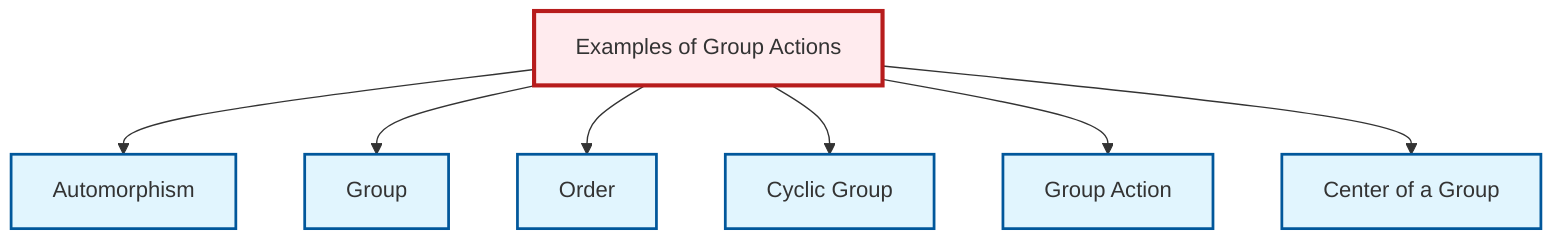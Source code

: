 graph TD
    classDef definition fill:#e1f5fe,stroke:#01579b,stroke-width:2px
    classDef theorem fill:#f3e5f5,stroke:#4a148c,stroke-width:2px
    classDef axiom fill:#fff3e0,stroke:#e65100,stroke-width:2px
    classDef example fill:#e8f5e9,stroke:#1b5e20,stroke-width:2px
    classDef current fill:#ffebee,stroke:#b71c1c,stroke-width:3px
    def-order["Order"]:::definition
    ex-group-action-examples["Examples of Group Actions"]:::example
    def-cyclic-group["Cyclic Group"]:::definition
    def-group-action["Group Action"]:::definition
    def-automorphism["Automorphism"]:::definition
    def-group["Group"]:::definition
    def-center-of-group["Center of a Group"]:::definition
    ex-group-action-examples --> def-automorphism
    ex-group-action-examples --> def-group
    ex-group-action-examples --> def-order
    ex-group-action-examples --> def-cyclic-group
    ex-group-action-examples --> def-group-action
    ex-group-action-examples --> def-center-of-group
    class ex-group-action-examples current